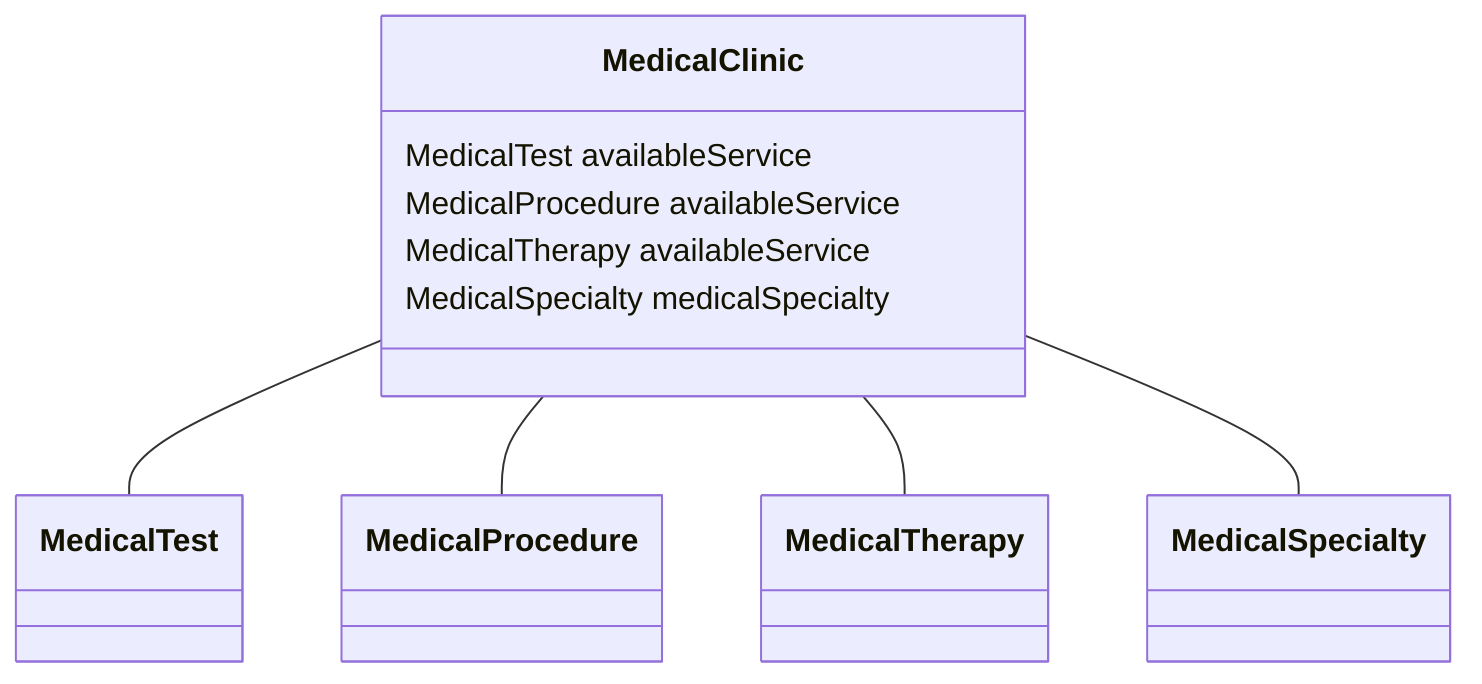 classDiagram
  MedicalClinic -- MedicalTest
  MedicalClinic -- MedicalProcedure
  MedicalClinic -- MedicalTherapy
  MedicalClinic -- MedicalSpecialty


class MedicalClinic {

  MedicalTest availableService
  MedicalProcedure availableService
  MedicalTherapy availableService
  MedicalSpecialty medicalSpecialty

 }